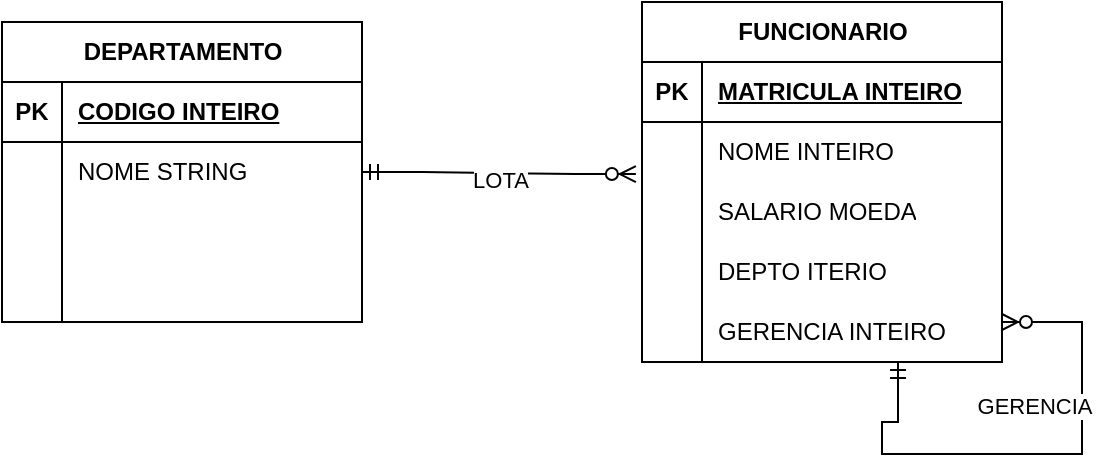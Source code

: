 <mxfile version="21.7.2" type="github" pages="3">
  <diagram name="Modelo exercicio 1" id="Y1wJHuCrrw7yKonblgr_">
    <mxGraphModel dx="1222" dy="641" grid="1" gridSize="10" guides="1" tooltips="1" connect="1" arrows="1" fold="1" page="1" pageScale="1" pageWidth="827" pageHeight="1169" math="0" shadow="0">
      <root>
        <mxCell id="0" />
        <mxCell id="1" parent="0" />
        <mxCell id="4KK0kijixTvlDxxlBzdl-62" value="FUNCIONARIO" style="shape=table;startSize=30;container=1;collapsible=1;childLayout=tableLayout;fixedRows=1;rowLines=0;fontStyle=1;align=center;resizeLast=1;html=1;" vertex="1" parent="1">
          <mxGeometry x="350" y="50" width="180" height="180" as="geometry" />
        </mxCell>
        <mxCell id="4KK0kijixTvlDxxlBzdl-63" value="" style="shape=tableRow;horizontal=0;startSize=0;swimlaneHead=0;swimlaneBody=0;fillColor=none;collapsible=0;dropTarget=0;points=[[0,0.5],[1,0.5]];portConstraint=eastwest;top=0;left=0;right=0;bottom=1;" vertex="1" parent="4KK0kijixTvlDxxlBzdl-62">
          <mxGeometry y="30" width="180" height="30" as="geometry" />
        </mxCell>
        <mxCell id="4KK0kijixTvlDxxlBzdl-64" value="PK" style="shape=partialRectangle;connectable=0;fillColor=none;top=0;left=0;bottom=0;right=0;fontStyle=1;overflow=hidden;whiteSpace=wrap;html=1;" vertex="1" parent="4KK0kijixTvlDxxlBzdl-63">
          <mxGeometry width="30" height="30" as="geometry">
            <mxRectangle width="30" height="30" as="alternateBounds" />
          </mxGeometry>
        </mxCell>
        <mxCell id="4KK0kijixTvlDxxlBzdl-65" value="MATRICULA INTEIRO" style="shape=partialRectangle;connectable=0;fillColor=none;top=0;left=0;bottom=0;right=0;align=left;spacingLeft=6;fontStyle=5;overflow=hidden;whiteSpace=wrap;html=1;" vertex="1" parent="4KK0kijixTvlDxxlBzdl-63">
          <mxGeometry x="30" width="150" height="30" as="geometry">
            <mxRectangle width="150" height="30" as="alternateBounds" />
          </mxGeometry>
        </mxCell>
        <mxCell id="4KK0kijixTvlDxxlBzdl-66" value="" style="shape=tableRow;horizontal=0;startSize=0;swimlaneHead=0;swimlaneBody=0;fillColor=none;collapsible=0;dropTarget=0;points=[[0,0.5],[1,0.5]];portConstraint=eastwest;top=0;left=0;right=0;bottom=0;" vertex="1" parent="4KK0kijixTvlDxxlBzdl-62">
          <mxGeometry y="60" width="180" height="30" as="geometry" />
        </mxCell>
        <mxCell id="4KK0kijixTvlDxxlBzdl-67" value="" style="shape=partialRectangle;connectable=0;fillColor=none;top=0;left=0;bottom=0;right=0;editable=1;overflow=hidden;whiteSpace=wrap;html=1;" vertex="1" parent="4KK0kijixTvlDxxlBzdl-66">
          <mxGeometry width="30" height="30" as="geometry">
            <mxRectangle width="30" height="30" as="alternateBounds" />
          </mxGeometry>
        </mxCell>
        <mxCell id="4KK0kijixTvlDxxlBzdl-68" value="NOME INTEIRO" style="shape=partialRectangle;connectable=0;fillColor=none;top=0;left=0;bottom=0;right=0;align=left;spacingLeft=6;overflow=hidden;whiteSpace=wrap;html=1;" vertex="1" parent="4KK0kijixTvlDxxlBzdl-66">
          <mxGeometry x="30" width="150" height="30" as="geometry">
            <mxRectangle width="150" height="30" as="alternateBounds" />
          </mxGeometry>
        </mxCell>
        <mxCell id="4KK0kijixTvlDxxlBzdl-69" value="" style="shape=tableRow;horizontal=0;startSize=0;swimlaneHead=0;swimlaneBody=0;fillColor=none;collapsible=0;dropTarget=0;points=[[0,0.5],[1,0.5]];portConstraint=eastwest;top=0;left=0;right=0;bottom=0;" vertex="1" parent="4KK0kijixTvlDxxlBzdl-62">
          <mxGeometry y="90" width="180" height="30" as="geometry" />
        </mxCell>
        <mxCell id="4KK0kijixTvlDxxlBzdl-70" value="" style="shape=partialRectangle;connectable=0;fillColor=none;top=0;left=0;bottom=0;right=0;editable=1;overflow=hidden;whiteSpace=wrap;html=1;" vertex="1" parent="4KK0kijixTvlDxxlBzdl-69">
          <mxGeometry width="30" height="30" as="geometry">
            <mxRectangle width="30" height="30" as="alternateBounds" />
          </mxGeometry>
        </mxCell>
        <mxCell id="4KK0kijixTvlDxxlBzdl-71" value="SALARIO MOEDA" style="shape=partialRectangle;connectable=0;fillColor=none;top=0;left=0;bottom=0;right=0;align=left;spacingLeft=6;overflow=hidden;whiteSpace=wrap;html=1;" vertex="1" parent="4KK0kijixTvlDxxlBzdl-69">
          <mxGeometry x="30" width="150" height="30" as="geometry">
            <mxRectangle width="150" height="30" as="alternateBounds" />
          </mxGeometry>
        </mxCell>
        <mxCell id="4KK0kijixTvlDxxlBzdl-72" value="" style="shape=tableRow;horizontal=0;startSize=0;swimlaneHead=0;swimlaneBody=0;fillColor=none;collapsible=0;dropTarget=0;points=[[0,0.5],[1,0.5]];portConstraint=eastwest;top=0;left=0;right=0;bottom=0;" vertex="1" parent="4KK0kijixTvlDxxlBzdl-62">
          <mxGeometry y="120" width="180" height="30" as="geometry" />
        </mxCell>
        <mxCell id="4KK0kijixTvlDxxlBzdl-73" value="" style="shape=partialRectangle;connectable=0;fillColor=none;top=0;left=0;bottom=0;right=0;editable=1;overflow=hidden;whiteSpace=wrap;html=1;" vertex="1" parent="4KK0kijixTvlDxxlBzdl-72">
          <mxGeometry width="30" height="30" as="geometry">
            <mxRectangle width="30" height="30" as="alternateBounds" />
          </mxGeometry>
        </mxCell>
        <mxCell id="4KK0kijixTvlDxxlBzdl-74" value="DEPTO ITERIO" style="shape=partialRectangle;connectable=0;fillColor=none;top=0;left=0;bottom=0;right=0;align=left;spacingLeft=6;overflow=hidden;whiteSpace=wrap;html=1;" vertex="1" parent="4KK0kijixTvlDxxlBzdl-72">
          <mxGeometry x="30" width="150" height="30" as="geometry">
            <mxRectangle width="150" height="30" as="alternateBounds" />
          </mxGeometry>
        </mxCell>
        <mxCell id="4KK0kijixTvlDxxlBzdl-98" value="" style="shape=tableRow;horizontal=0;startSize=0;swimlaneHead=0;swimlaneBody=0;fillColor=none;collapsible=0;dropTarget=0;points=[[0,0.5],[1,0.5]];portConstraint=eastwest;top=0;left=0;right=0;bottom=0;" vertex="1" parent="4KK0kijixTvlDxxlBzdl-62">
          <mxGeometry y="150" width="180" height="30" as="geometry" />
        </mxCell>
        <mxCell id="4KK0kijixTvlDxxlBzdl-99" value="" style="shape=partialRectangle;connectable=0;fillColor=none;top=0;left=0;bottom=0;right=0;fontStyle=0;overflow=hidden;whiteSpace=wrap;html=1;" vertex="1" parent="4KK0kijixTvlDxxlBzdl-98">
          <mxGeometry width="30" height="30" as="geometry">
            <mxRectangle width="30" height="30" as="alternateBounds" />
          </mxGeometry>
        </mxCell>
        <mxCell id="4KK0kijixTvlDxxlBzdl-100" value="GERENCIA INTEIRO" style="shape=partialRectangle;connectable=0;fillColor=none;top=0;left=0;bottom=0;right=0;align=left;spacingLeft=6;fontStyle=0;overflow=hidden;whiteSpace=wrap;html=1;" vertex="1" parent="4KK0kijixTvlDxxlBzdl-98">
          <mxGeometry x="30" width="150" height="30" as="geometry">
            <mxRectangle width="150" height="30" as="alternateBounds" />
          </mxGeometry>
        </mxCell>
        <mxCell id="4KK0kijixTvlDxxlBzdl-75" value="DEPARTAMENTO" style="shape=table;startSize=30;container=1;collapsible=1;childLayout=tableLayout;fixedRows=1;rowLines=0;fontStyle=1;align=center;resizeLast=1;html=1;" vertex="1" parent="1">
          <mxGeometry x="30" y="60" width="180" height="150" as="geometry" />
        </mxCell>
        <mxCell id="4KK0kijixTvlDxxlBzdl-76" value="" style="shape=tableRow;horizontal=0;startSize=0;swimlaneHead=0;swimlaneBody=0;fillColor=none;collapsible=0;dropTarget=0;points=[[0,0.5],[1,0.5]];portConstraint=eastwest;top=0;left=0;right=0;bottom=1;" vertex="1" parent="4KK0kijixTvlDxxlBzdl-75">
          <mxGeometry y="30" width="180" height="30" as="geometry" />
        </mxCell>
        <mxCell id="4KK0kijixTvlDxxlBzdl-77" value="PK" style="shape=partialRectangle;connectable=0;fillColor=none;top=0;left=0;bottom=0;right=0;fontStyle=1;overflow=hidden;whiteSpace=wrap;html=1;" vertex="1" parent="4KK0kijixTvlDxxlBzdl-76">
          <mxGeometry width="30" height="30" as="geometry">
            <mxRectangle width="30" height="30" as="alternateBounds" />
          </mxGeometry>
        </mxCell>
        <mxCell id="4KK0kijixTvlDxxlBzdl-78" value="CODIGO INTEIRO" style="shape=partialRectangle;connectable=0;fillColor=none;top=0;left=0;bottom=0;right=0;align=left;spacingLeft=6;fontStyle=5;overflow=hidden;whiteSpace=wrap;html=1;" vertex="1" parent="4KK0kijixTvlDxxlBzdl-76">
          <mxGeometry x="30" width="150" height="30" as="geometry">
            <mxRectangle width="150" height="30" as="alternateBounds" />
          </mxGeometry>
        </mxCell>
        <mxCell id="4KK0kijixTvlDxxlBzdl-79" value="" style="shape=tableRow;horizontal=0;startSize=0;swimlaneHead=0;swimlaneBody=0;fillColor=none;collapsible=0;dropTarget=0;points=[[0,0.5],[1,0.5]];portConstraint=eastwest;top=0;left=0;right=0;bottom=0;" vertex="1" parent="4KK0kijixTvlDxxlBzdl-75">
          <mxGeometry y="60" width="180" height="30" as="geometry" />
        </mxCell>
        <mxCell id="4KK0kijixTvlDxxlBzdl-80" value="" style="shape=partialRectangle;connectable=0;fillColor=none;top=0;left=0;bottom=0;right=0;editable=1;overflow=hidden;whiteSpace=wrap;html=1;" vertex="1" parent="4KK0kijixTvlDxxlBzdl-79">
          <mxGeometry width="30" height="30" as="geometry">
            <mxRectangle width="30" height="30" as="alternateBounds" />
          </mxGeometry>
        </mxCell>
        <mxCell id="4KK0kijixTvlDxxlBzdl-81" value="NOME STRING" style="shape=partialRectangle;connectable=0;fillColor=none;top=0;left=0;bottom=0;right=0;align=left;spacingLeft=6;overflow=hidden;whiteSpace=wrap;html=1;" vertex="1" parent="4KK0kijixTvlDxxlBzdl-79">
          <mxGeometry x="30" width="150" height="30" as="geometry">
            <mxRectangle width="150" height="30" as="alternateBounds" />
          </mxGeometry>
        </mxCell>
        <mxCell id="4KK0kijixTvlDxxlBzdl-82" value="" style="shape=tableRow;horizontal=0;startSize=0;swimlaneHead=0;swimlaneBody=0;fillColor=none;collapsible=0;dropTarget=0;points=[[0,0.5],[1,0.5]];portConstraint=eastwest;top=0;left=0;right=0;bottom=0;" vertex="1" parent="4KK0kijixTvlDxxlBzdl-75">
          <mxGeometry y="90" width="180" height="30" as="geometry" />
        </mxCell>
        <mxCell id="4KK0kijixTvlDxxlBzdl-83" value="" style="shape=partialRectangle;connectable=0;fillColor=none;top=0;left=0;bottom=0;right=0;editable=1;overflow=hidden;whiteSpace=wrap;html=1;" vertex="1" parent="4KK0kijixTvlDxxlBzdl-82">
          <mxGeometry width="30" height="30" as="geometry">
            <mxRectangle width="30" height="30" as="alternateBounds" />
          </mxGeometry>
        </mxCell>
        <mxCell id="4KK0kijixTvlDxxlBzdl-84" value="" style="shape=partialRectangle;connectable=0;fillColor=none;top=0;left=0;bottom=0;right=0;align=left;spacingLeft=6;overflow=hidden;whiteSpace=wrap;html=1;" vertex="1" parent="4KK0kijixTvlDxxlBzdl-82">
          <mxGeometry x="30" width="150" height="30" as="geometry">
            <mxRectangle width="150" height="30" as="alternateBounds" />
          </mxGeometry>
        </mxCell>
        <mxCell id="4KK0kijixTvlDxxlBzdl-85" value="" style="shape=tableRow;horizontal=0;startSize=0;swimlaneHead=0;swimlaneBody=0;fillColor=none;collapsible=0;dropTarget=0;points=[[0,0.5],[1,0.5]];portConstraint=eastwest;top=0;left=0;right=0;bottom=0;" vertex="1" parent="4KK0kijixTvlDxxlBzdl-75">
          <mxGeometry y="120" width="180" height="30" as="geometry" />
        </mxCell>
        <mxCell id="4KK0kijixTvlDxxlBzdl-86" value="" style="shape=partialRectangle;connectable=0;fillColor=none;top=0;left=0;bottom=0;right=0;editable=1;overflow=hidden;whiteSpace=wrap;html=1;" vertex="1" parent="4KK0kijixTvlDxxlBzdl-85">
          <mxGeometry width="30" height="30" as="geometry">
            <mxRectangle width="30" height="30" as="alternateBounds" />
          </mxGeometry>
        </mxCell>
        <mxCell id="4KK0kijixTvlDxxlBzdl-87" value="" style="shape=partialRectangle;connectable=0;fillColor=none;top=0;left=0;bottom=0;right=0;align=left;spacingLeft=6;overflow=hidden;whiteSpace=wrap;html=1;" vertex="1" parent="4KK0kijixTvlDxxlBzdl-85">
          <mxGeometry x="30" width="150" height="30" as="geometry">
            <mxRectangle width="150" height="30" as="alternateBounds" />
          </mxGeometry>
        </mxCell>
        <mxCell id="4KK0kijixTvlDxxlBzdl-88" value="" style="edgeStyle=entityRelationEdgeStyle;fontSize=12;html=1;endArrow=ERzeroToMany;startArrow=ERmandOne;rounded=0;exitX=1;exitY=0.5;exitDx=0;exitDy=0;entryX=-0.017;entryY=0.867;entryDx=0;entryDy=0;entryPerimeter=0;" edge="1" parent="1" source="4KK0kijixTvlDxxlBzdl-79" target="4KK0kijixTvlDxxlBzdl-66">
          <mxGeometry width="100" height="100" relative="1" as="geometry">
            <mxPoint x="290" y="240" as="sourcePoint" />
            <mxPoint x="343.06" y="134.99" as="targetPoint" />
            <Array as="points">
              <mxPoint x="320" y="140" />
              <mxPoint x="300" y="135" />
            </Array>
          </mxGeometry>
        </mxCell>
        <mxCell id="4KK0kijixTvlDxxlBzdl-90" value="LOTA" style="edgeLabel;html=1;align=center;verticalAlign=middle;resizable=0;points=[];" vertex="1" connectable="0" parent="4KK0kijixTvlDxxlBzdl-88">
          <mxGeometry x="0.001" y="-2" relative="1" as="geometry">
            <mxPoint y="1" as="offset" />
          </mxGeometry>
        </mxCell>
        <mxCell id="4KK0kijixTvlDxxlBzdl-91" value="" style="edgeStyle=orthogonalEdgeStyle;fontSize=12;html=1;endArrow=ERzeroToMany;startArrow=ERmandOne;rounded=0;entryX=1;entryY=0.5;entryDx=0;entryDy=0;" edge="1" parent="1" source="4KK0kijixTvlDxxlBzdl-98">
          <mxGeometry width="100" height="100" relative="1" as="geometry">
            <mxPoint x="479.96" y="258.99" as="sourcePoint" />
            <mxPoint x="530" y="210" as="targetPoint" />
            <Array as="points">
              <mxPoint x="478" y="260" />
              <mxPoint x="470" y="260" />
              <mxPoint x="470" y="276" />
              <mxPoint x="570" y="276" />
              <mxPoint x="570" y="210" />
            </Array>
          </mxGeometry>
        </mxCell>
        <mxCell id="4KK0kijixTvlDxxlBzdl-92" value="GERENCIA" style="edgeLabel;html=1;align=center;verticalAlign=middle;resizable=0;points=[];" vertex="1" connectable="0" parent="4KK0kijixTvlDxxlBzdl-91">
          <mxGeometry x="0.001" y="-2" relative="1" as="geometry">
            <mxPoint y="-26" as="offset" />
          </mxGeometry>
        </mxCell>
      </root>
    </mxGraphModel>
  </diagram>
  <diagram id="kqSOtO9GJQb9V8lRxYFT" name="Modelo exercicio 2">
    <mxGraphModel dx="1018" dy="534" grid="1" gridSize="10" guides="1" tooltips="1" connect="1" arrows="1" fold="1" page="1" pageScale="1" pageWidth="827" pageHeight="1169" math="0" shadow="0">
      <root>
        <mxCell id="0" />
        <mxCell id="1" parent="0" />
        <mxCell id="iz2XT3yzJUFfxQer--_m-1" value="ENDEREÇO" style="shape=table;startSize=30;container=1;collapsible=1;childLayout=tableLayout;fixedRows=1;rowLines=0;fontStyle=1;align=center;resizeLast=1;html=1;" vertex="1" parent="1">
          <mxGeometry x="50" y="30" width="180" height="210" as="geometry" />
        </mxCell>
        <mxCell id="iz2XT3yzJUFfxQer--_m-2" value="" style="shape=tableRow;horizontal=0;startSize=0;swimlaneHead=0;swimlaneBody=0;fillColor=none;collapsible=0;dropTarget=0;points=[[0,0.5],[1,0.5]];portConstraint=eastwest;top=0;left=0;right=0;bottom=1;" vertex="1" parent="iz2XT3yzJUFfxQer--_m-1">
          <mxGeometry y="30" width="180" height="30" as="geometry" />
        </mxCell>
        <mxCell id="iz2XT3yzJUFfxQer--_m-3" value="PKF" style="shape=partialRectangle;connectable=0;fillColor=none;top=0;left=0;bottom=0;right=0;fontStyle=1;overflow=hidden;whiteSpace=wrap;html=1;" vertex="1" parent="iz2XT3yzJUFfxQer--_m-2">
          <mxGeometry width="30" height="30" as="geometry">
            <mxRectangle width="30" height="30" as="alternateBounds" />
          </mxGeometry>
        </mxCell>
        <mxCell id="iz2XT3yzJUFfxQer--_m-4" value="CODIGO (INTEIRO)" style="shape=partialRectangle;connectable=0;fillColor=none;top=0;left=0;bottom=0;right=0;align=left;spacingLeft=6;fontStyle=5;overflow=hidden;whiteSpace=wrap;html=1;" vertex="1" parent="iz2XT3yzJUFfxQer--_m-2">
          <mxGeometry x="30" width="150" height="30" as="geometry">
            <mxRectangle width="150" height="30" as="alternateBounds" />
          </mxGeometry>
        </mxCell>
        <mxCell id="iz2XT3yzJUFfxQer--_m-5" value="" style="shape=tableRow;horizontal=0;startSize=0;swimlaneHead=0;swimlaneBody=0;fillColor=none;collapsible=0;dropTarget=0;points=[[0,0.5],[1,0.5]];portConstraint=eastwest;top=0;left=0;right=0;bottom=0;" vertex="1" parent="iz2XT3yzJUFfxQer--_m-1">
          <mxGeometry y="60" width="180" height="30" as="geometry" />
        </mxCell>
        <mxCell id="iz2XT3yzJUFfxQer--_m-6" value="" style="shape=partialRectangle;connectable=0;fillColor=none;top=0;left=0;bottom=0;right=0;editable=1;overflow=hidden;whiteSpace=wrap;html=1;" vertex="1" parent="iz2XT3yzJUFfxQer--_m-5">
          <mxGeometry width="30" height="30" as="geometry">
            <mxRectangle width="30" height="30" as="alternateBounds" />
          </mxGeometry>
        </mxCell>
        <mxCell id="iz2XT3yzJUFfxQer--_m-7" value="LOGRADOURO (STRING)" style="shape=partialRectangle;connectable=0;fillColor=none;top=0;left=0;bottom=0;right=0;align=left;spacingLeft=6;overflow=hidden;whiteSpace=wrap;html=1;" vertex="1" parent="iz2XT3yzJUFfxQer--_m-5">
          <mxGeometry x="30" width="150" height="30" as="geometry">
            <mxRectangle width="150" height="30" as="alternateBounds" />
          </mxGeometry>
        </mxCell>
        <mxCell id="iz2XT3yzJUFfxQer--_m-8" value="" style="shape=tableRow;horizontal=0;startSize=0;swimlaneHead=0;swimlaneBody=0;fillColor=none;collapsible=0;dropTarget=0;points=[[0,0.5],[1,0.5]];portConstraint=eastwest;top=0;left=0;right=0;bottom=0;" vertex="1" parent="iz2XT3yzJUFfxQer--_m-1">
          <mxGeometry y="90" width="180" height="30" as="geometry" />
        </mxCell>
        <mxCell id="iz2XT3yzJUFfxQer--_m-9" value="" style="shape=partialRectangle;connectable=0;fillColor=none;top=0;left=0;bottom=0;right=0;editable=1;overflow=hidden;whiteSpace=wrap;html=1;" vertex="1" parent="iz2XT3yzJUFfxQer--_m-8">
          <mxGeometry width="30" height="30" as="geometry">
            <mxRectangle width="30" height="30" as="alternateBounds" />
          </mxGeometry>
        </mxCell>
        <mxCell id="iz2XT3yzJUFfxQer--_m-10" value="NUMERO ( INTEIRO)" style="shape=partialRectangle;connectable=0;fillColor=none;top=0;left=0;bottom=0;right=0;align=left;spacingLeft=6;overflow=hidden;whiteSpace=wrap;html=1;" vertex="1" parent="iz2XT3yzJUFfxQer--_m-8">
          <mxGeometry x="30" width="150" height="30" as="geometry">
            <mxRectangle width="150" height="30" as="alternateBounds" />
          </mxGeometry>
        </mxCell>
        <mxCell id="iz2XT3yzJUFfxQer--_m-11" value="" style="shape=tableRow;horizontal=0;startSize=0;swimlaneHead=0;swimlaneBody=0;fillColor=none;collapsible=0;dropTarget=0;points=[[0,0.5],[1,0.5]];portConstraint=eastwest;top=0;left=0;right=0;bottom=0;" vertex="1" parent="iz2XT3yzJUFfxQer--_m-1">
          <mxGeometry y="120" width="180" height="30" as="geometry" />
        </mxCell>
        <mxCell id="iz2XT3yzJUFfxQer--_m-12" value="" style="shape=partialRectangle;connectable=0;fillColor=none;top=0;left=0;bottom=0;right=0;editable=1;overflow=hidden;whiteSpace=wrap;html=1;" vertex="1" parent="iz2XT3yzJUFfxQer--_m-11">
          <mxGeometry width="30" height="30" as="geometry">
            <mxRectangle width="30" height="30" as="alternateBounds" />
          </mxGeometry>
        </mxCell>
        <mxCell id="iz2XT3yzJUFfxQer--_m-13" value="CEP (INTEIRO)" style="shape=partialRectangle;connectable=0;fillColor=none;top=0;left=0;bottom=0;right=0;align=left;spacingLeft=6;overflow=hidden;whiteSpace=wrap;html=1;" vertex="1" parent="iz2XT3yzJUFfxQer--_m-11">
          <mxGeometry x="30" width="150" height="30" as="geometry">
            <mxRectangle width="150" height="30" as="alternateBounds" />
          </mxGeometry>
        </mxCell>
        <mxCell id="iz2XT3yzJUFfxQer--_m-53" value="" style="shape=tableRow;horizontal=0;startSize=0;swimlaneHead=0;swimlaneBody=0;fillColor=none;collapsible=0;dropTarget=0;points=[[0,0.5],[1,0.5]];portConstraint=eastwest;top=0;left=0;right=0;bottom=0;" vertex="1" parent="iz2XT3yzJUFfxQer--_m-1">
          <mxGeometry y="150" width="180" height="30" as="geometry" />
        </mxCell>
        <mxCell id="iz2XT3yzJUFfxQer--_m-54" value="" style="shape=partialRectangle;connectable=0;fillColor=none;top=0;left=0;bottom=0;right=0;fontStyle=0;overflow=hidden;whiteSpace=wrap;html=1;" vertex="1" parent="iz2XT3yzJUFfxQer--_m-53">
          <mxGeometry width="30" height="30" as="geometry">
            <mxRectangle width="30" height="30" as="alternateBounds" />
          </mxGeometry>
        </mxCell>
        <mxCell id="iz2XT3yzJUFfxQer--_m-55" value="UF (STRING)" style="shape=partialRectangle;connectable=0;fillColor=none;top=0;left=0;bottom=0;right=0;align=left;spacingLeft=6;fontStyle=0;overflow=hidden;whiteSpace=wrap;html=1;" vertex="1" parent="iz2XT3yzJUFfxQer--_m-53">
          <mxGeometry x="30" width="150" height="30" as="geometry">
            <mxRectangle width="150" height="30" as="alternateBounds" />
          </mxGeometry>
        </mxCell>
        <mxCell id="iz2XT3yzJUFfxQer--_m-56" value="" style="shape=tableRow;horizontal=0;startSize=0;swimlaneHead=0;swimlaneBody=0;fillColor=none;collapsible=0;dropTarget=0;points=[[0,0.5],[1,0.5]];portConstraint=eastwest;top=0;left=0;right=0;bottom=0;" vertex="1" parent="iz2XT3yzJUFfxQer--_m-1">
          <mxGeometry y="180" width="180" height="30" as="geometry" />
        </mxCell>
        <mxCell id="iz2XT3yzJUFfxQer--_m-57" value="" style="shape=partialRectangle;connectable=0;fillColor=none;top=0;left=0;bottom=0;right=0;fontStyle=0;overflow=hidden;whiteSpace=wrap;html=1;" vertex="1" parent="iz2XT3yzJUFfxQer--_m-56">
          <mxGeometry width="30" height="30" as="geometry">
            <mxRectangle width="30" height="30" as="alternateBounds" />
          </mxGeometry>
        </mxCell>
        <mxCell id="iz2XT3yzJUFfxQer--_m-58" value="CIDADE (STRING)" style="shape=partialRectangle;connectable=0;fillColor=none;top=0;left=0;bottom=0;right=0;align=left;spacingLeft=6;fontStyle=0;overflow=hidden;whiteSpace=wrap;html=1;" vertex="1" parent="iz2XT3yzJUFfxQer--_m-56">
          <mxGeometry x="30" width="150" height="30" as="geometry">
            <mxRectangle width="150" height="30" as="alternateBounds" />
          </mxGeometry>
        </mxCell>
        <mxCell id="iz2XT3yzJUFfxQer--_m-14" value="PESSOA" style="shape=table;startSize=30;container=1;collapsible=1;childLayout=tableLayout;fixedRows=1;rowLines=0;fontStyle=1;align=center;resizeLast=1;html=1;" vertex="1" parent="1">
          <mxGeometry x="410" y="30" width="180" height="90" as="geometry" />
        </mxCell>
        <mxCell id="iz2XT3yzJUFfxQer--_m-15" value="" style="shape=tableRow;horizontal=0;startSize=0;swimlaneHead=0;swimlaneBody=0;fillColor=none;collapsible=0;dropTarget=0;points=[[0,0.5],[1,0.5]];portConstraint=eastwest;top=0;left=0;right=0;bottom=1;" vertex="1" parent="iz2XT3yzJUFfxQer--_m-14">
          <mxGeometry y="30" width="180" height="30" as="geometry" />
        </mxCell>
        <mxCell id="iz2XT3yzJUFfxQer--_m-16" value="PK" style="shape=partialRectangle;connectable=0;fillColor=none;top=0;left=0;bottom=0;right=0;fontStyle=1;overflow=hidden;whiteSpace=wrap;html=1;" vertex="1" parent="iz2XT3yzJUFfxQer--_m-15">
          <mxGeometry width="30" height="30" as="geometry">
            <mxRectangle width="30" height="30" as="alternateBounds" />
          </mxGeometry>
        </mxCell>
        <mxCell id="iz2XT3yzJUFfxQer--_m-17" value="ID ( INTEIRO)" style="shape=partialRectangle;connectable=0;fillColor=none;top=0;left=0;bottom=0;right=0;align=left;spacingLeft=6;fontStyle=5;overflow=hidden;whiteSpace=wrap;html=1;" vertex="1" parent="iz2XT3yzJUFfxQer--_m-15">
          <mxGeometry x="30" width="150" height="30" as="geometry">
            <mxRectangle width="150" height="30" as="alternateBounds" />
          </mxGeometry>
        </mxCell>
        <mxCell id="iz2XT3yzJUFfxQer--_m-18" value="" style="shape=tableRow;horizontal=0;startSize=0;swimlaneHead=0;swimlaneBody=0;fillColor=none;collapsible=0;dropTarget=0;points=[[0,0.5],[1,0.5]];portConstraint=eastwest;top=0;left=0;right=0;bottom=0;" vertex="1" parent="iz2XT3yzJUFfxQer--_m-14">
          <mxGeometry y="60" width="180" height="30" as="geometry" />
        </mxCell>
        <mxCell id="iz2XT3yzJUFfxQer--_m-19" value="" style="shape=partialRectangle;connectable=0;fillColor=none;top=0;left=0;bottom=0;right=0;editable=1;overflow=hidden;whiteSpace=wrap;html=1;" vertex="1" parent="iz2XT3yzJUFfxQer--_m-18">
          <mxGeometry width="30" height="30" as="geometry">
            <mxRectangle width="30" height="30" as="alternateBounds" />
          </mxGeometry>
        </mxCell>
        <mxCell id="iz2XT3yzJUFfxQer--_m-20" value="NOME (STRING)" style="shape=partialRectangle;connectable=0;fillColor=none;top=0;left=0;bottom=0;right=0;align=left;spacingLeft=6;overflow=hidden;whiteSpace=wrap;html=1;" vertex="1" parent="iz2XT3yzJUFfxQer--_m-18">
          <mxGeometry x="30" width="150" height="30" as="geometry">
            <mxRectangle width="150" height="30" as="alternateBounds" />
          </mxGeometry>
        </mxCell>
        <mxCell id="iz2XT3yzJUFfxQer--_m-27" value="JURIDICA" style="shape=table;startSize=30;container=1;collapsible=1;childLayout=tableLayout;fixedRows=1;rowLines=0;fontStyle=1;align=center;resizeLast=1;html=1;" vertex="1" parent="1">
          <mxGeometry x="600" y="240" width="180" height="120" as="geometry" />
        </mxCell>
        <mxCell id="iz2XT3yzJUFfxQer--_m-28" value="" style="shape=tableRow;horizontal=0;startSize=0;swimlaneHead=0;swimlaneBody=0;fillColor=none;collapsible=0;dropTarget=0;points=[[0,0.5],[1,0.5]];portConstraint=eastwest;top=0;left=0;right=0;bottom=1;" vertex="1" parent="iz2XT3yzJUFfxQer--_m-27">
          <mxGeometry y="30" width="180" height="30" as="geometry" />
        </mxCell>
        <mxCell id="iz2XT3yzJUFfxQer--_m-29" value="PFK" style="shape=partialRectangle;connectable=0;fillColor=none;top=0;left=0;bottom=0;right=0;fontStyle=1;overflow=hidden;whiteSpace=wrap;html=1;" vertex="1" parent="iz2XT3yzJUFfxQer--_m-28">
          <mxGeometry width="30" height="30" as="geometry">
            <mxRectangle width="30" height="30" as="alternateBounds" />
          </mxGeometry>
        </mxCell>
        <mxCell id="iz2XT3yzJUFfxQer--_m-30" value="CODIGO (INTEIRO)" style="shape=partialRectangle;connectable=0;fillColor=none;top=0;left=0;bottom=0;right=0;align=left;spacingLeft=6;fontStyle=5;overflow=hidden;whiteSpace=wrap;html=1;" vertex="1" parent="iz2XT3yzJUFfxQer--_m-28">
          <mxGeometry x="30" width="150" height="30" as="geometry">
            <mxRectangle width="150" height="30" as="alternateBounds" />
          </mxGeometry>
        </mxCell>
        <mxCell id="iz2XT3yzJUFfxQer--_m-31" value="" style="shape=tableRow;horizontal=0;startSize=0;swimlaneHead=0;swimlaneBody=0;fillColor=none;collapsible=0;dropTarget=0;points=[[0,0.5],[1,0.5]];portConstraint=eastwest;top=0;left=0;right=0;bottom=0;" vertex="1" parent="iz2XT3yzJUFfxQer--_m-27">
          <mxGeometry y="60" width="180" height="30" as="geometry" />
        </mxCell>
        <mxCell id="iz2XT3yzJUFfxQer--_m-32" value="" style="shape=partialRectangle;connectable=0;fillColor=none;top=0;left=0;bottom=0;right=0;editable=1;overflow=hidden;whiteSpace=wrap;html=1;" vertex="1" parent="iz2XT3yzJUFfxQer--_m-31">
          <mxGeometry width="30" height="30" as="geometry">
            <mxRectangle width="30" height="30" as="alternateBounds" />
          </mxGeometry>
        </mxCell>
        <mxCell id="iz2XT3yzJUFfxQer--_m-33" value="INSCRIÇÃO (INTEIRO)" style="shape=partialRectangle;connectable=0;fillColor=none;top=0;left=0;bottom=0;right=0;align=left;spacingLeft=6;overflow=hidden;whiteSpace=wrap;html=1;" vertex="1" parent="iz2XT3yzJUFfxQer--_m-31">
          <mxGeometry x="30" width="150" height="30" as="geometry">
            <mxRectangle width="150" height="30" as="alternateBounds" />
          </mxGeometry>
        </mxCell>
        <mxCell id="iz2XT3yzJUFfxQer--_m-34" value="" style="shape=tableRow;horizontal=0;startSize=0;swimlaneHead=0;swimlaneBody=0;fillColor=none;collapsible=0;dropTarget=0;points=[[0,0.5],[1,0.5]];portConstraint=eastwest;top=0;left=0;right=0;bottom=0;" vertex="1" parent="iz2XT3yzJUFfxQer--_m-27">
          <mxGeometry y="90" width="180" height="30" as="geometry" />
        </mxCell>
        <mxCell id="iz2XT3yzJUFfxQer--_m-35" value="" style="shape=partialRectangle;connectable=0;fillColor=none;top=0;left=0;bottom=0;right=0;editable=1;overflow=hidden;whiteSpace=wrap;html=1;" vertex="1" parent="iz2XT3yzJUFfxQer--_m-34">
          <mxGeometry width="30" height="30" as="geometry">
            <mxRectangle width="30" height="30" as="alternateBounds" />
          </mxGeometry>
        </mxCell>
        <mxCell id="iz2XT3yzJUFfxQer--_m-36" value="CNPJ (STRING)" style="shape=partialRectangle;connectable=0;fillColor=none;top=0;left=0;bottom=0;right=0;align=left;spacingLeft=6;overflow=hidden;whiteSpace=wrap;html=1;" vertex="1" parent="iz2XT3yzJUFfxQer--_m-34">
          <mxGeometry x="30" width="150" height="30" as="geometry">
            <mxRectangle width="150" height="30" as="alternateBounds" />
          </mxGeometry>
        </mxCell>
        <mxCell id="iz2XT3yzJUFfxQer--_m-40" value="FISICA" style="shape=table;startSize=30;container=1;collapsible=1;childLayout=tableLayout;fixedRows=1;rowLines=0;fontStyle=1;align=center;resizeLast=1;html=1;" vertex="1" parent="1">
          <mxGeometry x="270" y="240" width="180" height="120" as="geometry" />
        </mxCell>
        <mxCell id="iz2XT3yzJUFfxQer--_m-41" value="" style="shape=tableRow;horizontal=0;startSize=0;swimlaneHead=0;swimlaneBody=0;fillColor=none;collapsible=0;dropTarget=0;points=[[0,0.5],[1,0.5]];portConstraint=eastwest;top=0;left=0;right=0;bottom=1;" vertex="1" parent="iz2XT3yzJUFfxQer--_m-40">
          <mxGeometry y="30" width="180" height="30" as="geometry" />
        </mxCell>
        <mxCell id="iz2XT3yzJUFfxQer--_m-42" value="PFK" style="shape=partialRectangle;connectable=0;fillColor=none;top=0;left=0;bottom=0;right=0;fontStyle=1;overflow=hidden;whiteSpace=wrap;html=1;" vertex="1" parent="iz2XT3yzJUFfxQer--_m-41">
          <mxGeometry width="30" height="30" as="geometry">
            <mxRectangle width="30" height="30" as="alternateBounds" />
          </mxGeometry>
        </mxCell>
        <mxCell id="iz2XT3yzJUFfxQer--_m-43" value="CODIGO (INTEIRO0" style="shape=partialRectangle;connectable=0;fillColor=none;top=0;left=0;bottom=0;right=0;align=left;spacingLeft=6;fontStyle=5;overflow=hidden;whiteSpace=wrap;html=1;" vertex="1" parent="iz2XT3yzJUFfxQer--_m-41">
          <mxGeometry x="30" width="150" height="30" as="geometry">
            <mxRectangle width="150" height="30" as="alternateBounds" />
          </mxGeometry>
        </mxCell>
        <mxCell id="iz2XT3yzJUFfxQer--_m-44" value="" style="shape=tableRow;horizontal=0;startSize=0;swimlaneHead=0;swimlaneBody=0;fillColor=none;collapsible=0;dropTarget=0;points=[[0,0.5],[1,0.5]];portConstraint=eastwest;top=0;left=0;right=0;bottom=0;" vertex="1" parent="iz2XT3yzJUFfxQer--_m-40">
          <mxGeometry y="60" width="180" height="30" as="geometry" />
        </mxCell>
        <mxCell id="iz2XT3yzJUFfxQer--_m-45" value="" style="shape=partialRectangle;connectable=0;fillColor=none;top=0;left=0;bottom=0;right=0;editable=1;overflow=hidden;whiteSpace=wrap;html=1;" vertex="1" parent="iz2XT3yzJUFfxQer--_m-44">
          <mxGeometry width="30" height="30" as="geometry">
            <mxRectangle width="30" height="30" as="alternateBounds" />
          </mxGeometry>
        </mxCell>
        <mxCell id="iz2XT3yzJUFfxQer--_m-46" value="SEXO (CARACTER)" style="shape=partialRectangle;connectable=0;fillColor=none;top=0;left=0;bottom=0;right=0;align=left;spacingLeft=6;overflow=hidden;whiteSpace=wrap;html=1;" vertex="1" parent="iz2XT3yzJUFfxQer--_m-44">
          <mxGeometry x="30" width="150" height="30" as="geometry">
            <mxRectangle width="150" height="30" as="alternateBounds" />
          </mxGeometry>
        </mxCell>
        <mxCell id="iz2XT3yzJUFfxQer--_m-47" value="" style="shape=tableRow;horizontal=0;startSize=0;swimlaneHead=0;swimlaneBody=0;fillColor=none;collapsible=0;dropTarget=0;points=[[0,0.5],[1,0.5]];portConstraint=eastwest;top=0;left=0;right=0;bottom=0;" vertex="1" parent="iz2XT3yzJUFfxQer--_m-40">
          <mxGeometry y="90" width="180" height="30" as="geometry" />
        </mxCell>
        <mxCell id="iz2XT3yzJUFfxQer--_m-48" value="" style="shape=partialRectangle;connectable=0;fillColor=none;top=0;left=0;bottom=0;right=0;editable=1;overflow=hidden;whiteSpace=wrap;html=1;" vertex="1" parent="iz2XT3yzJUFfxQer--_m-47">
          <mxGeometry width="30" height="30" as="geometry">
            <mxRectangle width="30" height="30" as="alternateBounds" />
          </mxGeometry>
        </mxCell>
        <mxCell id="iz2XT3yzJUFfxQer--_m-49" value="CPF (STRING)" style="shape=partialRectangle;connectable=0;fillColor=none;top=0;left=0;bottom=0;right=0;align=left;spacingLeft=6;overflow=hidden;whiteSpace=wrap;html=1;" vertex="1" parent="iz2XT3yzJUFfxQer--_m-47">
          <mxGeometry x="30" width="150" height="30" as="geometry">
            <mxRectangle width="150" height="30" as="alternateBounds" />
          </mxGeometry>
        </mxCell>
        <mxCell id="cLtI2yGdHjm60cPhvrNj-1" value="" style="edgeStyle=orthogonalEdgeStyle;fontSize=12;html=1;endArrow=ERmandOne;startArrow=ERmandOne;rounded=0;entryX=0.3;entryY=0.967;entryDx=0;entryDy=0;entryPerimeter=0;exitX=0.5;exitY=0;exitDx=0;exitDy=0;" edge="1" parent="1" source="iz2XT3yzJUFfxQer--_m-40" target="iz2XT3yzJUFfxQer--_m-18">
          <mxGeometry width="100" height="100" relative="1" as="geometry">
            <mxPoint x="363" y="220" as="sourcePoint" />
            <mxPoint x="463" y="120" as="targetPoint" />
          </mxGeometry>
        </mxCell>
        <mxCell id="OLD0MKzkZ7HHvX2HgXak-1" value="É" style="edgeLabel;html=1;align=center;verticalAlign=middle;resizable=0;points=[];" vertex="1" connectable="0" parent="cLtI2yGdHjm60cPhvrNj-1">
          <mxGeometry x="0.049" y="-1" relative="1" as="geometry">
            <mxPoint as="offset" />
          </mxGeometry>
        </mxCell>
        <mxCell id="cLtI2yGdHjm60cPhvrNj-3" value="" style="edgeStyle=orthogonalEdgeStyle;fontSize=12;html=1;endArrow=ERmandOne;startArrow=ERmandOne;rounded=0;entryX=0.778;entryY=0.933;entryDx=0;entryDy=0;entryPerimeter=0;exitX=0.444;exitY=0;exitDx=0;exitDy=0;exitPerimeter=0;" edge="1" parent="1">
          <mxGeometry width="100" height="100" relative="1" as="geometry">
            <mxPoint x="679.92" y="242.01" as="sourcePoint" />
            <mxPoint x="550.04" y="120.0" as="targetPoint" />
            <Array as="points">
              <mxPoint x="680" y="182.01" />
              <mxPoint x="550" y="182.01" />
            </Array>
          </mxGeometry>
        </mxCell>
        <mxCell id="OLD0MKzkZ7HHvX2HgXak-2" value="É" style="edgeLabel;html=1;align=center;verticalAlign=middle;resizable=0;points=[];" vertex="1" connectable="0" parent="cLtI2yGdHjm60cPhvrNj-3">
          <mxGeometry x="-0.04" y="2" relative="1" as="geometry">
            <mxPoint as="offset" />
          </mxGeometry>
        </mxCell>
        <mxCell id="cLtI2yGdHjm60cPhvrNj-4" value="" style="edgeStyle=entityRelationEdgeStyle;fontSize=12;html=1;endArrow=ERmandOne;startArrow=ERmandOne;rounded=0;entryX=0;entryY=0.067;entryDx=0;entryDy=0;entryPerimeter=0;exitX=0.994;exitY=0.086;exitDx=0;exitDy=0;exitPerimeter=0;" edge="1" parent="1" source="iz2XT3yzJUFfxQer--_m-1" target="iz2XT3yzJUFfxQer--_m-15">
          <mxGeometry width="100" height="100" relative="1" as="geometry">
            <mxPoint x="270" y="140" as="sourcePoint" />
            <mxPoint x="370" y="40" as="targetPoint" />
          </mxGeometry>
        </mxCell>
        <mxCell id="cLtI2yGdHjm60cPhvrNj-6" value="POSSUI" style="edgeLabel;html=1;align=center;verticalAlign=middle;resizable=0;points=[];" vertex="1" connectable="0" parent="cLtI2yGdHjm60cPhvrNj-4">
          <mxGeometry x="-0.058" y="-2" relative="1" as="geometry">
            <mxPoint as="offset" />
          </mxGeometry>
        </mxCell>
      </root>
    </mxGraphModel>
  </diagram>
  <diagram id="PFkVTw1X2yOuI2nyIBk7" name="Página-3">
    <mxGraphModel dx="843" dy="442" grid="1" gridSize="10" guides="1" tooltips="1" connect="1" arrows="1" fold="1" page="1" pageScale="1" pageWidth="827" pageHeight="1169" math="0" shadow="0">
      <root>
        <mxCell id="0" />
        <mxCell id="1" parent="0" />
        <mxCell id="fcczC4MG22PQIxG7CdJu-1" value="PACIENTE" style="shape=table;startSize=30;container=1;collapsible=1;childLayout=tableLayout;fixedRows=1;rowLines=0;fontStyle=1;align=center;resizeLast=1;html=1;rounded=0;" vertex="1" parent="1">
          <mxGeometry x="40" y="90" width="180" height="150" as="geometry" />
        </mxCell>
        <mxCell id="fcczC4MG22PQIxG7CdJu-2" value="" style="shape=tableRow;horizontal=0;startSize=0;swimlaneHead=0;swimlaneBody=0;fillColor=none;collapsible=0;dropTarget=0;points=[[0,0.5],[1,0.5]];portConstraint=eastwest;top=0;left=0;right=0;bottom=1;rounded=0;" vertex="1" parent="fcczC4MG22PQIxG7CdJu-1">
          <mxGeometry y="30" width="180" height="30" as="geometry" />
        </mxCell>
        <mxCell id="fcczC4MG22PQIxG7CdJu-3" value="PK" style="shape=partialRectangle;connectable=0;fillColor=none;top=0;left=0;bottom=0;right=0;fontStyle=1;overflow=hidden;whiteSpace=wrap;html=1;rounded=0;" vertex="1" parent="fcczC4MG22PQIxG7CdJu-2">
          <mxGeometry width="30" height="30" as="geometry">
            <mxRectangle width="30" height="30" as="alternateBounds" />
          </mxGeometry>
        </mxCell>
        <mxCell id="fcczC4MG22PQIxG7CdJu-4" value="CPF (STRING)" style="shape=partialRectangle;connectable=0;fillColor=none;top=0;left=0;bottom=0;right=0;align=left;spacingLeft=6;fontStyle=5;overflow=hidden;whiteSpace=wrap;html=1;rounded=0;" vertex="1" parent="fcczC4MG22PQIxG7CdJu-2">
          <mxGeometry x="30" width="150" height="30" as="geometry">
            <mxRectangle width="150" height="30" as="alternateBounds" />
          </mxGeometry>
        </mxCell>
        <mxCell id="fcczC4MG22PQIxG7CdJu-5" value="" style="shape=tableRow;horizontal=0;startSize=0;swimlaneHead=0;swimlaneBody=0;fillColor=none;collapsible=0;dropTarget=0;points=[[0,0.5],[1,0.5]];portConstraint=eastwest;top=0;left=0;right=0;bottom=0;rounded=0;" vertex="1" parent="fcczC4MG22PQIxG7CdJu-1">
          <mxGeometry y="60" width="180" height="30" as="geometry" />
        </mxCell>
        <mxCell id="fcczC4MG22PQIxG7CdJu-6" value="" style="shape=partialRectangle;connectable=0;fillColor=none;top=0;left=0;bottom=0;right=0;editable=1;overflow=hidden;whiteSpace=wrap;html=1;rounded=0;" vertex="1" parent="fcczC4MG22PQIxG7CdJu-5">
          <mxGeometry width="30" height="30" as="geometry">
            <mxRectangle width="30" height="30" as="alternateBounds" />
          </mxGeometry>
        </mxCell>
        <mxCell id="fcczC4MG22PQIxG7CdJu-7" value="NOME (STRING)" style="shape=partialRectangle;connectable=0;fillColor=none;top=0;left=0;bottom=0;right=0;align=left;spacingLeft=6;overflow=hidden;whiteSpace=wrap;html=1;rounded=0;" vertex="1" parent="fcczC4MG22PQIxG7CdJu-5">
          <mxGeometry x="30" width="150" height="30" as="geometry">
            <mxRectangle width="150" height="30" as="alternateBounds" />
          </mxGeometry>
        </mxCell>
        <mxCell id="fcczC4MG22PQIxG7CdJu-8" value="" style="shape=tableRow;horizontal=0;startSize=0;swimlaneHead=0;swimlaneBody=0;fillColor=none;collapsible=0;dropTarget=0;points=[[0,0.5],[1,0.5]];portConstraint=eastwest;top=0;left=0;right=0;bottom=0;rounded=0;" vertex="1" parent="fcczC4MG22PQIxG7CdJu-1">
          <mxGeometry y="90" width="180" height="30" as="geometry" />
        </mxCell>
        <mxCell id="fcczC4MG22PQIxG7CdJu-9" value="" style="shape=partialRectangle;connectable=0;fillColor=none;top=0;left=0;bottom=0;right=0;editable=1;overflow=hidden;whiteSpace=wrap;html=1;rounded=0;" vertex="1" parent="fcczC4MG22PQIxG7CdJu-8">
          <mxGeometry width="30" height="30" as="geometry">
            <mxRectangle width="30" height="30" as="alternateBounds" />
          </mxGeometry>
        </mxCell>
        <mxCell id="fcczC4MG22PQIxG7CdJu-10" value="" style="shape=partialRectangle;connectable=0;fillColor=none;top=0;left=0;bottom=0;right=0;align=left;spacingLeft=6;overflow=hidden;whiteSpace=wrap;html=1;rounded=0;" vertex="1" parent="fcczC4MG22PQIxG7CdJu-8">
          <mxGeometry x="30" width="150" height="30" as="geometry">
            <mxRectangle width="150" height="30" as="alternateBounds" />
          </mxGeometry>
        </mxCell>
        <mxCell id="fcczC4MG22PQIxG7CdJu-11" value="" style="shape=tableRow;horizontal=0;startSize=0;swimlaneHead=0;swimlaneBody=0;fillColor=none;collapsible=0;dropTarget=0;points=[[0,0.5],[1,0.5]];portConstraint=eastwest;top=0;left=0;right=0;bottom=0;rounded=0;" vertex="1" parent="fcczC4MG22PQIxG7CdJu-1">
          <mxGeometry y="120" width="180" height="30" as="geometry" />
        </mxCell>
        <mxCell id="fcczC4MG22PQIxG7CdJu-12" value="" style="shape=partialRectangle;connectable=0;fillColor=none;top=0;left=0;bottom=0;right=0;editable=1;overflow=hidden;whiteSpace=wrap;html=1;rounded=0;" vertex="1" parent="fcczC4MG22PQIxG7CdJu-11">
          <mxGeometry width="30" height="30" as="geometry">
            <mxRectangle width="30" height="30" as="alternateBounds" />
          </mxGeometry>
        </mxCell>
        <mxCell id="fcczC4MG22PQIxG7CdJu-13" value="" style="shape=partialRectangle;connectable=0;fillColor=none;top=0;left=0;bottom=0;right=0;align=left;spacingLeft=6;overflow=hidden;whiteSpace=wrap;html=1;rounded=0;" vertex="1" parent="fcczC4MG22PQIxG7CdJu-11">
          <mxGeometry x="30" width="150" height="30" as="geometry">
            <mxRectangle width="150" height="30" as="alternateBounds" />
          </mxGeometry>
        </mxCell>
        <mxCell id="fcczC4MG22PQIxG7CdJu-14" value="MÉDICO" style="shape=table;startSize=30;container=1;collapsible=1;childLayout=tableLayout;fixedRows=1;rowLines=0;fontStyle=1;align=center;resizeLast=1;html=1;rounded=0;" vertex="1" parent="1">
          <mxGeometry x="350" y="90" width="180" height="120" as="geometry" />
        </mxCell>
        <mxCell id="fcczC4MG22PQIxG7CdJu-15" value="" style="shape=tableRow;horizontal=0;startSize=0;swimlaneHead=0;swimlaneBody=0;fillColor=none;collapsible=0;dropTarget=0;points=[[0,0.5],[1,0.5]];portConstraint=eastwest;top=0;left=0;right=0;bottom=1;rounded=0;" vertex="1" parent="fcczC4MG22PQIxG7CdJu-14">
          <mxGeometry y="30" width="180" height="30" as="geometry" />
        </mxCell>
        <mxCell id="fcczC4MG22PQIxG7CdJu-16" value="PK" style="shape=partialRectangle;connectable=0;fillColor=none;top=0;left=0;bottom=0;right=0;fontStyle=1;overflow=hidden;whiteSpace=wrap;html=1;rounded=0;" vertex="1" parent="fcczC4MG22PQIxG7CdJu-15">
          <mxGeometry width="30" height="30" as="geometry">
            <mxRectangle width="30" height="30" as="alternateBounds" />
          </mxGeometry>
        </mxCell>
        <mxCell id="fcczC4MG22PQIxG7CdJu-17" value="CRM (STRING)" style="shape=partialRectangle;connectable=0;fillColor=none;top=0;left=0;bottom=0;right=0;align=left;spacingLeft=6;fontStyle=5;overflow=hidden;whiteSpace=wrap;html=1;rounded=0;" vertex="1" parent="fcczC4MG22PQIxG7CdJu-15">
          <mxGeometry x="30" width="150" height="30" as="geometry">
            <mxRectangle width="150" height="30" as="alternateBounds" />
          </mxGeometry>
        </mxCell>
        <mxCell id="fcczC4MG22PQIxG7CdJu-18" value="" style="shape=tableRow;horizontal=0;startSize=0;swimlaneHead=0;swimlaneBody=0;fillColor=none;collapsible=0;dropTarget=0;points=[[0,0.5],[1,0.5]];portConstraint=eastwest;top=0;left=0;right=0;bottom=0;rounded=0;" vertex="1" parent="fcczC4MG22PQIxG7CdJu-14">
          <mxGeometry y="60" width="180" height="30" as="geometry" />
        </mxCell>
        <mxCell id="fcczC4MG22PQIxG7CdJu-19" value="" style="shape=partialRectangle;connectable=0;fillColor=none;top=0;left=0;bottom=0;right=0;editable=1;overflow=hidden;whiteSpace=wrap;html=1;rounded=0;" vertex="1" parent="fcczC4MG22PQIxG7CdJu-18">
          <mxGeometry width="30" height="30" as="geometry">
            <mxRectangle width="30" height="30" as="alternateBounds" />
          </mxGeometry>
        </mxCell>
        <mxCell id="fcczC4MG22PQIxG7CdJu-20" value="NOME (STRING)" style="shape=partialRectangle;connectable=0;fillColor=none;top=0;left=0;bottom=0;right=0;align=left;spacingLeft=6;overflow=hidden;whiteSpace=wrap;html=1;rounded=0;" vertex="1" parent="fcczC4MG22PQIxG7CdJu-18">
          <mxGeometry x="30" width="150" height="30" as="geometry">
            <mxRectangle width="150" height="30" as="alternateBounds" />
          </mxGeometry>
        </mxCell>
        <mxCell id="fcczC4MG22PQIxG7CdJu-21" value="" style="shape=tableRow;horizontal=0;startSize=0;swimlaneHead=0;swimlaneBody=0;fillColor=none;collapsible=0;dropTarget=0;points=[[0,0.5],[1,0.5]];portConstraint=eastwest;top=0;left=0;right=0;bottom=0;rounded=0;" vertex="1" parent="fcczC4MG22PQIxG7CdJu-14">
          <mxGeometry y="90" width="180" height="30" as="geometry" />
        </mxCell>
        <mxCell id="fcczC4MG22PQIxG7CdJu-22" value="" style="shape=partialRectangle;connectable=0;fillColor=none;top=0;left=0;bottom=0;right=0;editable=1;overflow=hidden;whiteSpace=wrap;html=1;rounded=0;" vertex="1" parent="fcczC4MG22PQIxG7CdJu-21">
          <mxGeometry width="30" height="30" as="geometry">
            <mxRectangle width="30" height="30" as="alternateBounds" />
          </mxGeometry>
        </mxCell>
        <mxCell id="fcczC4MG22PQIxG7CdJu-23" value="ESPECIALIDADE (STRING)" style="shape=partialRectangle;connectable=0;fillColor=none;top=0;left=0;bottom=0;right=0;align=left;spacingLeft=6;overflow=hidden;whiteSpace=wrap;html=1;rounded=0;" vertex="1" parent="fcczC4MG22PQIxG7CdJu-21">
          <mxGeometry x="30" width="150" height="30" as="geometry">
            <mxRectangle width="150" height="30" as="alternateBounds" />
          </mxGeometry>
        </mxCell>
        <mxCell id="vxhGY_IZjg78hNmYLYB1-14" value="" style="edgeStyle=entityRelationEdgeStyle;fontSize=12;html=1;endArrow=ERoneToMany;startArrow=ERzeroToMany;exitX=1.006;exitY=0.133;exitDx=0;exitDy=0;entryX=-0.006;entryY=0.8;entryDx=0;entryDy=0;entryPerimeter=0;exitPerimeter=0;" edge="1" parent="1" source="fcczC4MG22PQIxG7CdJu-2" target="fcczC4MG22PQIxG7CdJu-15">
          <mxGeometry width="100" height="100" relative="1" as="geometry">
            <mxPoint x="414" y="230" as="sourcePoint" />
            <mxPoint x="340" y="140" as="targetPoint" />
          </mxGeometry>
        </mxCell>
        <mxCell id="vxhGY_IZjg78hNmYLYB1-15" value="CONSULTA" style="edgeLabel;html=1;align=center;verticalAlign=middle;resizable=0;points=[];" vertex="1" connectable="0" parent="vxhGY_IZjg78hNmYLYB1-14">
          <mxGeometry x="-0.025" y="-2" relative="1" as="geometry">
            <mxPoint y="-1" as="offset" />
          </mxGeometry>
        </mxCell>
        <mxCell id="FTQxjrRYZYItAXFuTAvG-1" value="PACIENTE_TELEFONE" style="shape=table;startSize=30;container=1;collapsible=1;childLayout=tableLayout;fixedRows=1;rowLines=0;fontStyle=1;align=center;resizeLast=1;html=1;rounded=0;" vertex="1" parent="1">
          <mxGeometry x="40" y="300" width="180" height="170" as="geometry" />
        </mxCell>
        <mxCell id="FTQxjrRYZYItAXFuTAvG-2" value="" style="shape=tableRow;horizontal=0;startSize=0;swimlaneHead=0;swimlaneBody=0;fillColor=none;collapsible=0;dropTarget=0;points=[[0,0.5],[1,0.5]];portConstraint=eastwest;top=0;left=0;right=0;bottom=1;rounded=0;" vertex="1" parent="FTQxjrRYZYItAXFuTAvG-1">
          <mxGeometry y="30" width="180" height="30" as="geometry" />
        </mxCell>
        <mxCell id="FTQxjrRYZYItAXFuTAvG-3" value="PKF" style="shape=partialRectangle;connectable=0;fillColor=none;top=0;left=0;bottom=0;right=0;fontStyle=1;overflow=hidden;whiteSpace=wrap;html=1;rounded=0;" vertex="1" parent="FTQxjrRYZYItAXFuTAvG-2">
          <mxGeometry width="30" height="30" as="geometry">
            <mxRectangle width="30" height="30" as="alternateBounds" />
          </mxGeometry>
        </mxCell>
        <mxCell id="FTQxjrRYZYItAXFuTAvG-4" value="CPF (STRING)" style="shape=partialRectangle;connectable=0;fillColor=none;top=0;left=0;bottom=0;right=0;align=left;spacingLeft=6;fontStyle=5;overflow=hidden;whiteSpace=wrap;html=1;rounded=0;" vertex="1" parent="FTQxjrRYZYItAXFuTAvG-2">
          <mxGeometry x="30" width="150" height="30" as="geometry">
            <mxRectangle width="150" height="30" as="alternateBounds" />
          </mxGeometry>
        </mxCell>
        <mxCell id="FTQxjrRYZYItAXFuTAvG-14" value="" style="shape=tableRow;horizontal=0;startSize=0;swimlaneHead=0;swimlaneBody=0;fillColor=none;collapsible=0;dropTarget=0;points=[[0,0.5],[1,0.5]];portConstraint=eastwest;top=0;left=0;right=0;bottom=1;" vertex="1" parent="FTQxjrRYZYItAXFuTAvG-1">
          <mxGeometry y="60" width="180" height="30" as="geometry" />
        </mxCell>
        <mxCell id="FTQxjrRYZYItAXFuTAvG-15" value="PK" style="shape=partialRectangle;connectable=0;fillColor=none;top=0;left=0;bottom=0;right=0;fontStyle=1;overflow=hidden;whiteSpace=wrap;html=1;" vertex="1" parent="FTQxjrRYZYItAXFuTAvG-14">
          <mxGeometry width="30" height="30" as="geometry">
            <mxRectangle width="30" height="30" as="alternateBounds" />
          </mxGeometry>
        </mxCell>
        <mxCell id="FTQxjrRYZYItAXFuTAvG-16" value="TELEFONE (STRING)" style="shape=partialRectangle;connectable=0;fillColor=none;top=0;left=0;bottom=0;right=0;align=left;spacingLeft=6;fontStyle=5;overflow=hidden;whiteSpace=wrap;html=1;" vertex="1" parent="FTQxjrRYZYItAXFuTAvG-14">
          <mxGeometry x="30" width="150" height="30" as="geometry">
            <mxRectangle width="150" height="30" as="alternateBounds" />
          </mxGeometry>
        </mxCell>
        <mxCell id="FTQxjrRYZYItAXFuTAvG-5" value="" style="shape=tableRow;horizontal=0;startSize=0;swimlaneHead=0;swimlaneBody=0;fillColor=none;collapsible=0;dropTarget=0;points=[[0,0.5],[1,0.5]];portConstraint=eastwest;top=0;left=0;right=0;bottom=0;rounded=0;" vertex="1" parent="FTQxjrRYZYItAXFuTAvG-1">
          <mxGeometry y="90" width="180" height="30" as="geometry" />
        </mxCell>
        <mxCell id="FTQxjrRYZYItAXFuTAvG-6" value="" style="shape=partialRectangle;connectable=0;fillColor=none;top=0;left=0;bottom=0;right=0;editable=1;overflow=hidden;whiteSpace=wrap;html=1;rounded=0;" vertex="1" parent="FTQxjrRYZYItAXFuTAvG-5">
          <mxGeometry width="30" height="30" as="geometry">
            <mxRectangle width="30" height="30" as="alternateBounds" />
          </mxGeometry>
        </mxCell>
        <mxCell id="FTQxjrRYZYItAXFuTAvG-7" value="" style="shape=partialRectangle;connectable=0;fillColor=none;top=0;left=0;bottom=0;right=0;align=left;spacingLeft=6;overflow=hidden;whiteSpace=wrap;html=1;rounded=0;" vertex="1" parent="FTQxjrRYZYItAXFuTAvG-5">
          <mxGeometry x="30" width="150" height="30" as="geometry">
            <mxRectangle width="150" height="30" as="alternateBounds" />
          </mxGeometry>
        </mxCell>
        <mxCell id="FTQxjrRYZYItAXFuTAvG-8" value="" style="shape=tableRow;horizontal=0;startSize=0;swimlaneHead=0;swimlaneBody=0;fillColor=none;collapsible=0;dropTarget=0;points=[[0,0.5],[1,0.5]];portConstraint=eastwest;top=0;left=0;right=0;bottom=0;rounded=0;" vertex="1" parent="FTQxjrRYZYItAXFuTAvG-1">
          <mxGeometry y="120" width="180" height="30" as="geometry" />
        </mxCell>
        <mxCell id="FTQxjrRYZYItAXFuTAvG-9" value="" style="shape=partialRectangle;connectable=0;fillColor=none;top=0;left=0;bottom=0;right=0;editable=1;overflow=hidden;whiteSpace=wrap;html=1;rounded=0;" vertex="1" parent="FTQxjrRYZYItAXFuTAvG-8">
          <mxGeometry width="30" height="30" as="geometry">
            <mxRectangle width="30" height="30" as="alternateBounds" />
          </mxGeometry>
        </mxCell>
        <mxCell id="FTQxjrRYZYItAXFuTAvG-10" value="" style="shape=partialRectangle;connectable=0;fillColor=none;top=0;left=0;bottom=0;right=0;align=left;spacingLeft=6;overflow=hidden;whiteSpace=wrap;html=1;rounded=0;" vertex="1" parent="FTQxjrRYZYItAXFuTAvG-8">
          <mxGeometry x="30" width="150" height="30" as="geometry">
            <mxRectangle width="150" height="30" as="alternateBounds" />
          </mxGeometry>
        </mxCell>
        <mxCell id="FTQxjrRYZYItAXFuTAvG-11" value="" style="shape=tableRow;horizontal=0;startSize=0;swimlaneHead=0;swimlaneBody=0;fillColor=none;collapsible=0;dropTarget=0;points=[[0,0.5],[1,0.5]];portConstraint=eastwest;top=0;left=0;right=0;bottom=0;rounded=0;" vertex="1" parent="FTQxjrRYZYItAXFuTAvG-1">
          <mxGeometry y="150" width="180" height="20" as="geometry" />
        </mxCell>
        <mxCell id="FTQxjrRYZYItAXFuTAvG-12" value="" style="shape=partialRectangle;connectable=0;fillColor=none;top=0;left=0;bottom=0;right=0;editable=1;overflow=hidden;whiteSpace=wrap;html=1;rounded=0;" vertex="1" parent="FTQxjrRYZYItAXFuTAvG-11">
          <mxGeometry width="30" height="20" as="geometry">
            <mxRectangle width="30" height="20" as="alternateBounds" />
          </mxGeometry>
        </mxCell>
        <mxCell id="FTQxjrRYZYItAXFuTAvG-13" value="" style="shape=partialRectangle;connectable=0;fillColor=none;top=0;left=0;bottom=0;right=0;align=left;spacingLeft=6;overflow=hidden;whiteSpace=wrap;html=1;rounded=0;" vertex="1" parent="FTQxjrRYZYItAXFuTAvG-11">
          <mxGeometry x="30" width="150" height="20" as="geometry">
            <mxRectangle width="150" height="20" as="alternateBounds" />
          </mxGeometry>
        </mxCell>
        <mxCell id="FTQxjrRYZYItAXFuTAvG-17" value="" style="edgeStyle=orthogonalEdgeStyle;fontSize=12;html=1;endArrow=ERoneToMany;startArrow=ERmandOne;entryX=0.556;entryY=0;entryDx=0;entryDy=0;entryPerimeter=0;" edge="1" parent="1" source="fcczC4MG22PQIxG7CdJu-11" target="FTQxjrRYZYItAXFuTAvG-1">
          <mxGeometry width="100" height="100" relative="1" as="geometry">
            <mxPoint x="110" y="260" as="sourcePoint" />
            <mxPoint x="180" y="250" as="targetPoint" />
            <Array as="points">
              <mxPoint x="120" y="280" />
              <mxPoint x="140" y="280" />
            </Array>
          </mxGeometry>
        </mxCell>
        <mxCell id="FTQxjrRYZYItAXFuTAvG-18" value="CONSULTA" style="shape=table;startSize=30;container=1;collapsible=1;childLayout=tableLayout;fixedRows=1;rowLines=0;fontStyle=1;align=center;resizeLast=1;html=1;" vertex="1" parent="1">
          <mxGeometry x="323" y="300" width="180" height="150" as="geometry" />
        </mxCell>
        <mxCell id="FTQxjrRYZYItAXFuTAvG-19" value="" style="shape=tableRow;horizontal=0;startSize=0;swimlaneHead=0;swimlaneBody=0;fillColor=none;collapsible=0;dropTarget=0;points=[[0,0.5],[1,0.5]];portConstraint=eastwest;top=0;left=0;right=0;bottom=1;" vertex="1" parent="FTQxjrRYZYItAXFuTAvG-18">
          <mxGeometry y="30" width="180" height="30" as="geometry" />
        </mxCell>
        <mxCell id="FTQxjrRYZYItAXFuTAvG-20" value="PK" style="shape=partialRectangle;connectable=0;fillColor=none;top=0;left=0;bottom=0;right=0;fontStyle=1;overflow=hidden;whiteSpace=wrap;html=1;" vertex="1" parent="FTQxjrRYZYItAXFuTAvG-19">
          <mxGeometry width="30" height="30" as="geometry">
            <mxRectangle width="30" height="30" as="alternateBounds" />
          </mxGeometry>
        </mxCell>
        <mxCell id="FTQxjrRYZYItAXFuTAvG-21" value="NUMERO (INTEIRO)" style="shape=partialRectangle;connectable=0;fillColor=none;top=0;left=0;bottom=0;right=0;align=left;spacingLeft=6;fontStyle=5;overflow=hidden;whiteSpace=wrap;html=1;" vertex="1" parent="FTQxjrRYZYItAXFuTAvG-19">
          <mxGeometry x="30" width="150" height="30" as="geometry">
            <mxRectangle width="150" height="30" as="alternateBounds" />
          </mxGeometry>
        </mxCell>
        <mxCell id="FTQxjrRYZYItAXFuTAvG-22" value="" style="shape=tableRow;horizontal=0;startSize=0;swimlaneHead=0;swimlaneBody=0;fillColor=none;collapsible=0;dropTarget=0;points=[[0,0.5],[1,0.5]];portConstraint=eastwest;top=0;left=0;right=0;bottom=0;" vertex="1" parent="FTQxjrRYZYItAXFuTAvG-18">
          <mxGeometry y="60" width="180" height="30" as="geometry" />
        </mxCell>
        <mxCell id="FTQxjrRYZYItAXFuTAvG-23" value="" style="shape=partialRectangle;connectable=0;fillColor=none;top=0;left=0;bottom=0;right=0;editable=1;overflow=hidden;whiteSpace=wrap;html=1;" vertex="1" parent="FTQxjrRYZYItAXFuTAvG-22">
          <mxGeometry width="30" height="30" as="geometry">
            <mxRectangle width="30" height="30" as="alternateBounds" />
          </mxGeometry>
        </mxCell>
        <mxCell id="FTQxjrRYZYItAXFuTAvG-24" value="DATA (DATA)" style="shape=partialRectangle;connectable=0;fillColor=none;top=0;left=0;bottom=0;right=0;align=left;spacingLeft=6;overflow=hidden;whiteSpace=wrap;html=1;" vertex="1" parent="FTQxjrRYZYItAXFuTAvG-22">
          <mxGeometry x="30" width="150" height="30" as="geometry">
            <mxRectangle width="150" height="30" as="alternateBounds" />
          </mxGeometry>
        </mxCell>
        <mxCell id="FTQxjrRYZYItAXFuTAvG-25" value="" style="shape=tableRow;horizontal=0;startSize=0;swimlaneHead=0;swimlaneBody=0;fillColor=none;collapsible=0;dropTarget=0;points=[[0,0.5],[1,0.5]];portConstraint=eastwest;top=0;left=0;right=0;bottom=0;" vertex="1" parent="FTQxjrRYZYItAXFuTAvG-18">
          <mxGeometry y="90" width="180" height="30" as="geometry" />
        </mxCell>
        <mxCell id="FTQxjrRYZYItAXFuTAvG-26" value="FK" style="shape=partialRectangle;connectable=0;fillColor=none;top=0;left=0;bottom=0;right=0;editable=1;overflow=hidden;whiteSpace=wrap;html=1;" vertex="1" parent="FTQxjrRYZYItAXFuTAvG-25">
          <mxGeometry width="30" height="30" as="geometry">
            <mxRectangle width="30" height="30" as="alternateBounds" />
          </mxGeometry>
        </mxCell>
        <mxCell id="FTQxjrRYZYItAXFuTAvG-27" value="CPF (STRING)" style="shape=partialRectangle;connectable=0;fillColor=none;top=0;left=0;bottom=0;right=0;align=left;spacingLeft=6;overflow=hidden;whiteSpace=wrap;html=1;" vertex="1" parent="FTQxjrRYZYItAXFuTAvG-25">
          <mxGeometry x="30" width="150" height="30" as="geometry">
            <mxRectangle width="150" height="30" as="alternateBounds" />
          </mxGeometry>
        </mxCell>
        <mxCell id="FTQxjrRYZYItAXFuTAvG-28" value="" style="shape=tableRow;horizontal=0;startSize=0;swimlaneHead=0;swimlaneBody=0;fillColor=none;collapsible=0;dropTarget=0;points=[[0,0.5],[1,0.5]];portConstraint=eastwest;top=0;left=0;right=0;bottom=0;" vertex="1" parent="FTQxjrRYZYItAXFuTAvG-18">
          <mxGeometry y="120" width="180" height="30" as="geometry" />
        </mxCell>
        <mxCell id="FTQxjrRYZYItAXFuTAvG-29" value="FK" style="shape=partialRectangle;connectable=0;fillColor=none;top=0;left=0;bottom=0;right=0;editable=1;overflow=hidden;whiteSpace=wrap;html=1;" vertex="1" parent="FTQxjrRYZYItAXFuTAvG-28">
          <mxGeometry width="30" height="30" as="geometry">
            <mxRectangle width="30" height="30" as="alternateBounds" />
          </mxGeometry>
        </mxCell>
        <mxCell id="FTQxjrRYZYItAXFuTAvG-30" value="CRM (STRING)" style="shape=partialRectangle;connectable=0;fillColor=none;top=0;left=0;bottom=0;right=0;align=left;spacingLeft=6;overflow=hidden;whiteSpace=wrap;html=1;" vertex="1" parent="FTQxjrRYZYItAXFuTAvG-28">
          <mxGeometry x="30" width="150" height="30" as="geometry">
            <mxRectangle width="150" height="30" as="alternateBounds" />
          </mxGeometry>
        </mxCell>
        <mxCell id="FTQxjrRYZYItAXFuTAvG-31" value="" style="edgeStyle=orthogonalEdgeStyle;fontSize=12;html=1;endArrow=ERzeroToMany;endFill=1;entryX=0;entryY=0.5;entryDx=0;entryDy=0;exitX=1.002;exitY=0.319;exitDx=0;exitDy=0;exitPerimeter=0;" edge="1" parent="1" source="fcczC4MG22PQIxG7CdJu-8" target="FTQxjrRYZYItAXFuTAvG-19">
          <mxGeometry width="100" height="100" relative="1" as="geometry">
            <mxPoint x="250" y="190" as="sourcePoint" />
            <mxPoint x="290" y="200" as="targetPoint" />
            <Array as="points">
              <mxPoint x="280" y="190" />
              <mxPoint x="280" y="345" />
            </Array>
          </mxGeometry>
        </mxCell>
        <mxCell id="FTQxjrRYZYItAXFuTAvG-32" value="" style="edgeStyle=orthogonalEdgeStyle;fontSize=12;html=1;endArrow=ERzeroToMany;endFill=1;entryX=1.005;entryY=0.212;entryDx=0;entryDy=0;entryPerimeter=0;exitX=0.836;exitY=1.008;exitDx=0;exitDy=0;exitPerimeter=0;" edge="1" parent="1" source="fcczC4MG22PQIxG7CdJu-21" target="FTQxjrRYZYItAXFuTAvG-18">
          <mxGeometry width="100" height="100" relative="1" as="geometry">
            <mxPoint x="504" y="230" as="sourcePoint" />
            <mxPoint x="660" y="200" as="targetPoint" />
            <Array as="points">
              <mxPoint x="501" y="230" />
              <mxPoint x="520" y="230" />
              <mxPoint x="520" y="266" />
              <mxPoint x="513" y="266" />
              <mxPoint x="513" y="332" />
            </Array>
          </mxGeometry>
        </mxCell>
      </root>
    </mxGraphModel>
  </diagram>
</mxfile>
